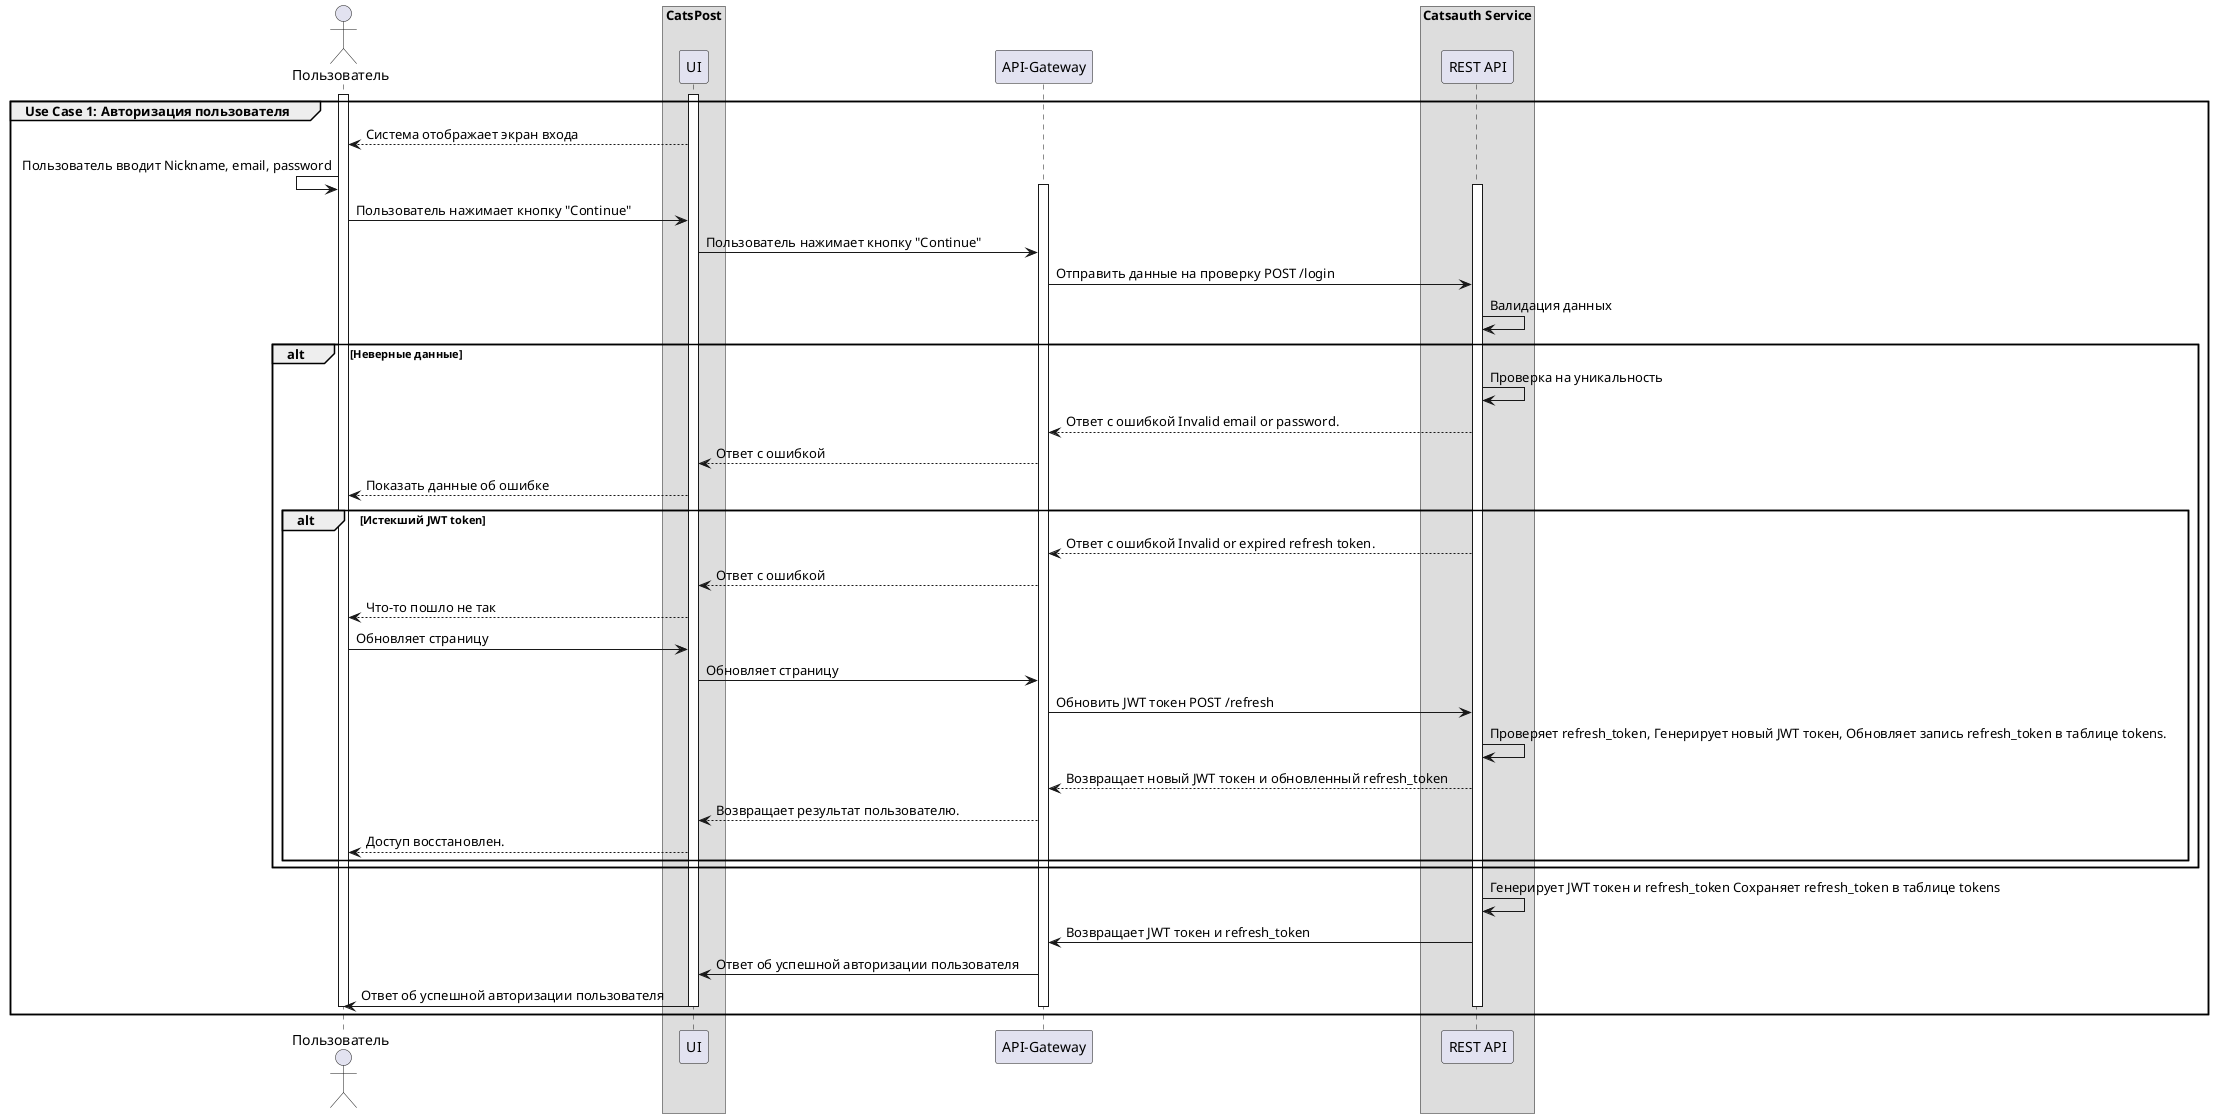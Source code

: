 @startuml
actor "Пользователь" as User
box "CatsPost"
    participant "UI" as UI
end box
participant "API-Gateway" as Gateway
box "Catsauth Service"
participant "REST API" as REST
end box



group Use Case 1: Авторизация пользователя
activate User
activate UI
User <-- UI: Система отображает экран входа
User <- User: Пользователь вводит Nickname, email, password
activate Gateway
activate REST
User -> UI: Пользователь нажимает кнопку "Continue"
UI -> Gateway: Пользователь нажимает кнопку "Continue"
Gateway -> REST: Отправить данные на проверку POST /login
REST -> REST: Валидация данных
alt Неверные данные

REST -> REST: Проверка на уникальность
REST --> Gateway: Ответ с ошибкой Invalid email or password.
Gateway --> UI: Ответ с ошибкой
UI --> User: Показать данные об ошибке
alt Истекший JWT token
REST --> Gateway: Ответ с ошибкой Invalid or expired refresh token.
Gateway --> UI: Ответ с ошибкой
UI --> User: Что-то пошло не так
User -> UI: Обновляет страницу
UI -> Gateway: Обновляет страницу
Gateway -> REST: Обновить JWT токен POST /refresh
REST -> REST: Проверяет refresh_token, Генерирует новый JWT токен, Обновляет запись refresh_token в таблице tokens.
REST --> Gateway: Возвращает новый JWT токен и обновленный refresh_token
Gateway --> UI: Возвращает результат пользователю.
UI--> User: Доступ восстановлен.
end
end
REST -> REST: Генерирует JWT токен и refresh_token Сохраняет refresh_token в таблице tokens 
REST -> Gateway: Возвращает JWT токен и refresh_token
Gateway -> UI: Ответ об успешной авторизации пользователя
UI -> User: Ответ об успешной авторизации пользователя
deactivate User
deactivate UI
deactivate Gateway
deactivate REST
end group
@enduml